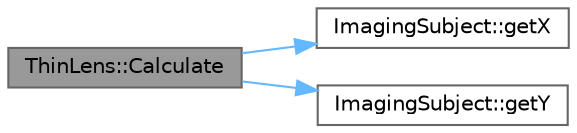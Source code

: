 digraph "ThinLens::Calculate"
{
 // LATEX_PDF_SIZE
  bgcolor="transparent";
  edge [fontname=Helvetica,fontsize=10,labelfontname=Helvetica,labelfontsize=10];
  node [fontname=Helvetica,fontsize=10,shape=box,height=0.2,width=0.4];
  rankdir="LR";
  Node1 [id="Node000001",label="ThinLens::Calculate",height=0.2,width=0.4,color="gray40", fillcolor="grey60", style="filled", fontcolor="black",tooltip="Calculates the image formed by this thin lens."];
  Node1 -> Node2 [id="edge1_Node000001_Node000002",color="steelblue1",style="solid",tooltip=" "];
  Node2 [id="Node000002",label="ImagingSubject::getX",height=0.2,width=0.4,color="grey40", fillcolor="white", style="filled",URL="$classImagingSubject.html#a6c8e7f51ee35d067883389e9197af1c3",tooltip="Retrieves the x-coordinate of the imaging subject."];
  Node1 -> Node3 [id="edge2_Node000001_Node000003",color="steelblue1",style="solid",tooltip=" "];
  Node3 [id="Node000003",label="ImagingSubject::getY",height=0.2,width=0.4,color="grey40", fillcolor="white", style="filled",URL="$classImagingSubject.html#aa19ba23bbf7345864a89e6e540331f9a",tooltip="Retrieves the y-coordinate of the imaging subject."];
}
